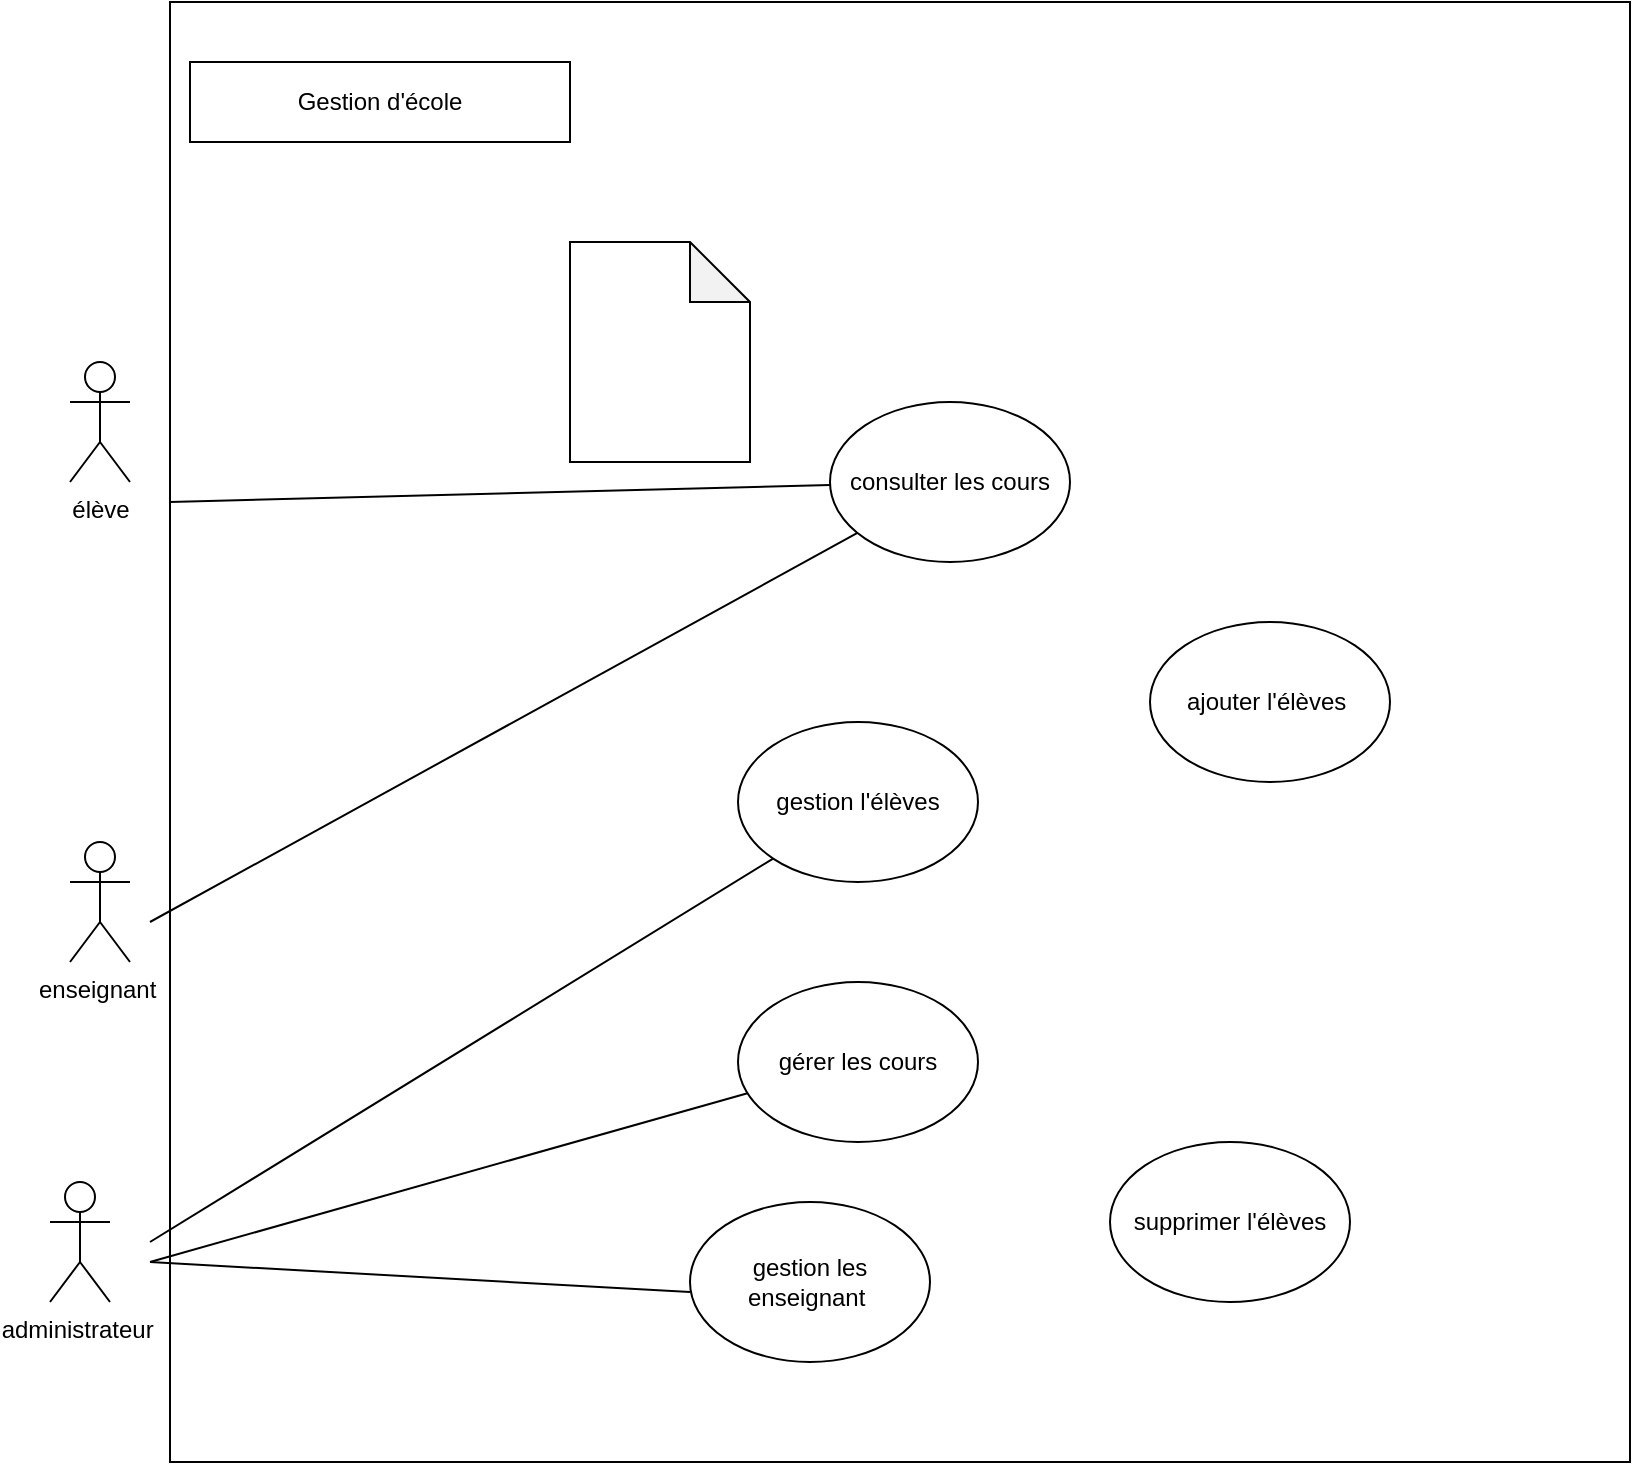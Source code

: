 <mxfile version="24.7.6">
  <diagram name="Page-1" id="abaU5teWBHSIh3knwFKt">
    <mxGraphModel dx="1877" dy="1734" grid="1" gridSize="10" guides="1" tooltips="1" connect="1" arrows="1" fold="1" page="1" pageScale="1" pageWidth="827" pageHeight="1169" math="0" shadow="0">
      <root>
        <mxCell id="0" />
        <mxCell id="1" parent="0" />
        <mxCell id="ytxkbaWUz_GBkNSJb9Mm-1" value="" style="whiteSpace=wrap;html=1;aspect=fixed;" parent="1" vertex="1">
          <mxGeometry x="70" y="-20" width="730" height="730" as="geometry" />
        </mxCell>
        <mxCell id="ytxkbaWUz_GBkNSJb9Mm-2" value="Gestion d&#39;école" style="rounded=0;whiteSpace=wrap;html=1;" parent="1" vertex="1">
          <mxGeometry x="80" y="10" width="190" height="40" as="geometry" />
        </mxCell>
        <mxCell id="ytxkbaWUz_GBkNSJb9Mm-3" value="élève" style="shape=umlActor;verticalLabelPosition=bottom;verticalAlign=top;html=1;outlineConnect=0;" parent="1" vertex="1">
          <mxGeometry x="20" y="160" width="30" height="60" as="geometry" />
        </mxCell>
        <mxCell id="ytxkbaWUz_GBkNSJb9Mm-4" value="enseignant&amp;nbsp;" style="shape=umlActor;verticalLabelPosition=bottom;verticalAlign=top;html=1;outlineConnect=0;" parent="1" vertex="1">
          <mxGeometry x="20" y="400" width="30" height="60" as="geometry" />
        </mxCell>
        <mxCell id="ytxkbaWUz_GBkNSJb9Mm-5" value="administrateur&amp;nbsp;" style="shape=umlActor;verticalLabelPosition=bottom;verticalAlign=top;html=1;outlineConnect=0;" parent="1" vertex="1">
          <mxGeometry x="10" y="570" width="30" height="60" as="geometry" />
        </mxCell>
        <mxCell id="ytxkbaWUz_GBkNSJb9Mm-7" value="consulter les cours" style="ellipse;whiteSpace=wrap;html=1;" parent="1" vertex="1">
          <mxGeometry x="400" y="180" width="120" height="80" as="geometry" />
        </mxCell>
        <mxCell id="ytxkbaWUz_GBkNSJb9Mm-12" value="gérer les cours" style="ellipse;whiteSpace=wrap;html=1;" parent="1" vertex="1">
          <mxGeometry x="354" y="470" width="120" height="80" as="geometry" />
        </mxCell>
        <mxCell id="ytxkbaWUz_GBkNSJb9Mm-16" value="" style="endArrow=none;html=1;rounded=0;" parent="1" target="ytxkbaWUz_GBkNSJb9Mm-7" edge="1">
          <mxGeometry width="50" height="50" relative="1" as="geometry">
            <mxPoint x="70" y="230" as="sourcePoint" />
            <mxPoint x="430" y="280" as="targetPoint" />
          </mxGeometry>
        </mxCell>
        <mxCell id="ytxkbaWUz_GBkNSJb9Mm-17" value="" style="endArrow=none;html=1;rounded=0;" parent="1" target="ytxkbaWUz_GBkNSJb9Mm-7" edge="1">
          <mxGeometry width="50" height="50" relative="1" as="geometry">
            <mxPoint x="60" y="440" as="sourcePoint" />
            <mxPoint x="430" y="280" as="targetPoint" />
          </mxGeometry>
        </mxCell>
        <mxCell id="ytxkbaWUz_GBkNSJb9Mm-18" value="" style="endArrow=none;html=1;rounded=0;" parent="1" source="ytxkbaWUz_GBkNSJb9Mm-12" edge="1">
          <mxGeometry width="50" height="50" relative="1" as="geometry">
            <mxPoint x="380" y="410" as="sourcePoint" />
            <mxPoint x="60" y="610" as="targetPoint" />
          </mxGeometry>
        </mxCell>
        <mxCell id="ytxkbaWUz_GBkNSJb9Mm-20" value="" style="shape=note;whiteSpace=wrap;html=1;backgroundOutline=1;darkOpacity=0.05;" parent="1" vertex="1">
          <mxGeometry x="270" y="100" width="90" height="110" as="geometry" />
        </mxCell>
        <mxCell id="ytxkbaWUz_GBkNSJb9Mm-21" value="" style="endArrow=none;html=1;rounded=0;exitX=0;exitY=0.5;exitDx=0;exitDy=0;" parent="1" edge="1">
          <mxGeometry width="50" height="50" relative="1" as="geometry">
            <mxPoint x="330" y="625" as="sourcePoint" />
            <mxPoint x="60" y="610" as="targetPoint" />
          </mxGeometry>
        </mxCell>
        <mxCell id="ytxkbaWUz_GBkNSJb9Mm-22" value="gestion l&#39;élèves" style="ellipse;whiteSpace=wrap;html=1;" parent="1" vertex="1">
          <mxGeometry x="354" y="340" width="120" height="80" as="geometry" />
        </mxCell>
        <mxCell id="ytxkbaWUz_GBkNSJb9Mm-23" value="gestion les enseignant&amp;nbsp;" style="ellipse;whiteSpace=wrap;html=1;" parent="1" vertex="1">
          <mxGeometry x="330" y="580" width="120" height="80" as="geometry" />
        </mxCell>
        <mxCell id="ytxkbaWUz_GBkNSJb9Mm-24" value="" style="endArrow=none;html=1;rounded=0;entryX=0;entryY=1;entryDx=0;entryDy=0;" parent="1" target="ytxkbaWUz_GBkNSJb9Mm-22" edge="1">
          <mxGeometry width="50" height="50" relative="1" as="geometry">
            <mxPoint x="60" y="600" as="sourcePoint" />
            <mxPoint x="430" y="400" as="targetPoint" />
          </mxGeometry>
        </mxCell>
        <mxCell id="ytxkbaWUz_GBkNSJb9Mm-25" value="ajouter l&#39;élèves&amp;nbsp;" style="ellipse;whiteSpace=wrap;html=1;" parent="1" vertex="1">
          <mxGeometry x="560" y="290" width="120" height="80" as="geometry" />
        </mxCell>
        <mxCell id="ytxkbaWUz_GBkNSJb9Mm-26" value="supprimer l&#39;élèves" style="ellipse;whiteSpace=wrap;html=1;" parent="1" vertex="1">
          <mxGeometry x="540" y="550" width="120" height="80" as="geometry" />
        </mxCell>
      </root>
    </mxGraphModel>
  </diagram>
</mxfile>
